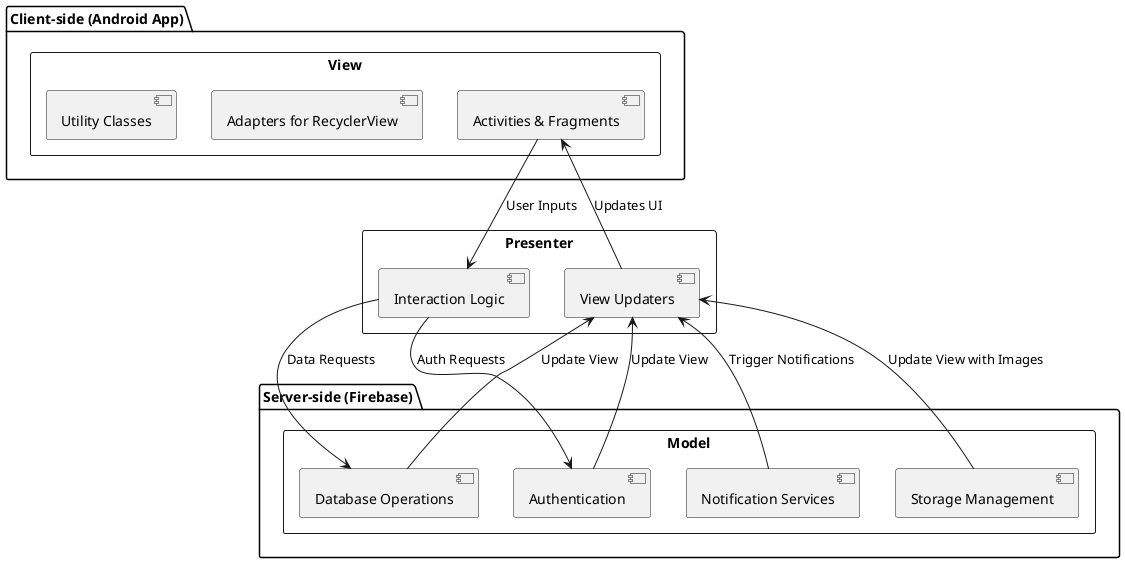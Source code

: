 @startuml
package "Client-side (Android App)" {
  rectangle "View" as V {
    [Activities & Fragments] as AF
    [Adapters for RecyclerView] as AR
    [Utility Classes] as UC
  }
}

rectangle "Presenter" as P {
  [Interaction Logic] as IL
  [View Updaters] as VU
}

package "Server-side (Firebase)" {
  rectangle "Model" as M {
    [Authentication] as MA
    [Database Operations] as MDO
    [Storage Management] as MSM
    [Notification Services] as MNS
  }
}

AF -right-> IL : User Inputs
IL -right-> MA : Auth Requests
IL -down-> MDO : Data Requests
MA -left-> VU : Update View
MDO -left-> VU : Update View
MSM -up-> VU : Update View with Images
MNS -right-> VU : Trigger Notifications
VU -up-> AF : Updates UI
@enduml
